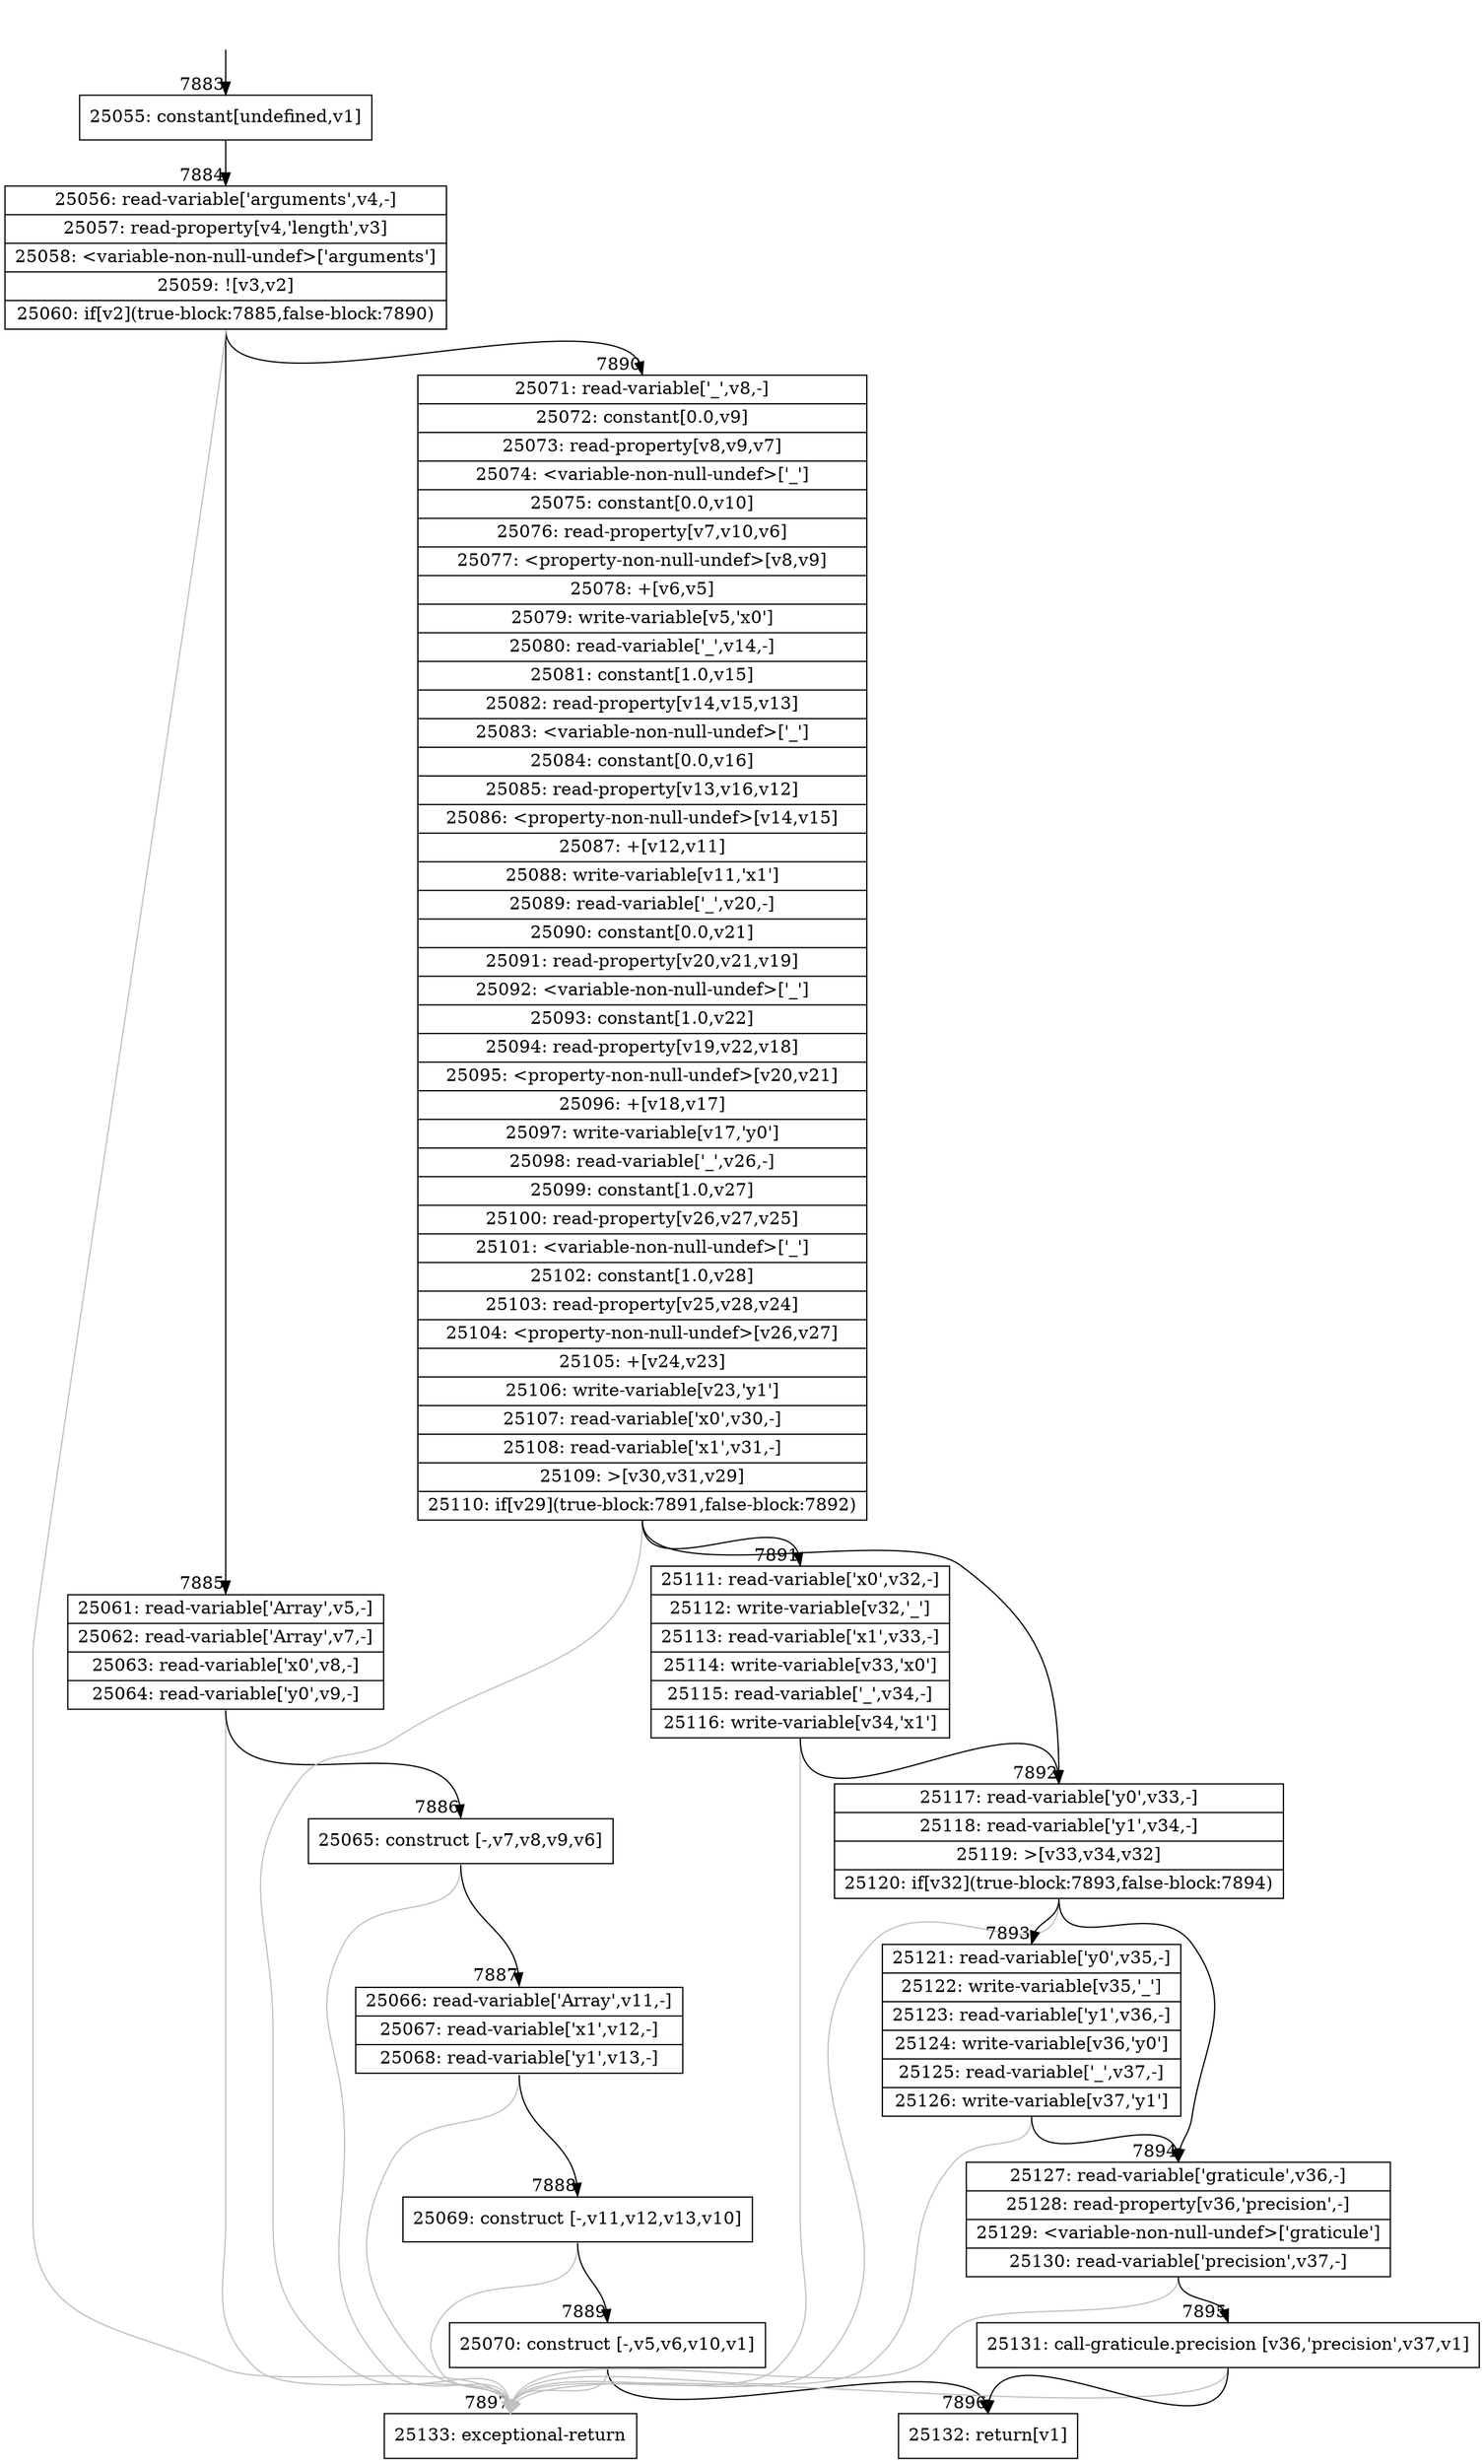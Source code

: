 digraph {
rankdir="TD"
BB_entry742[shape=none,label=""];
BB_entry742 -> BB7883 [tailport=s, headport=n, headlabel="    7883"]
BB7883 [shape=record label="{25055: constant[undefined,v1]}" ] 
BB7883 -> BB7884 [tailport=s, headport=n, headlabel="      7884"]
BB7884 [shape=record label="{25056: read-variable['arguments',v4,-]|25057: read-property[v4,'length',v3]|25058: \<variable-non-null-undef\>['arguments']|25059: ![v3,v2]|25060: if[v2](true-block:7885,false-block:7890)}" ] 
BB7884 -> BB7885 [tailport=s, headport=n, headlabel="      7885"]
BB7884 -> BB7890 [tailport=s, headport=n, headlabel="      7890"]
BB7884 -> BB7897 [tailport=s, headport=n, color=gray, headlabel="      7897"]
BB7885 [shape=record label="{25061: read-variable['Array',v5,-]|25062: read-variable['Array',v7,-]|25063: read-variable['x0',v8,-]|25064: read-variable['y0',v9,-]}" ] 
BB7885 -> BB7886 [tailport=s, headport=n, headlabel="      7886"]
BB7885 -> BB7897 [tailport=s, headport=n, color=gray]
BB7886 [shape=record label="{25065: construct [-,v7,v8,v9,v6]}" ] 
BB7886 -> BB7887 [tailport=s, headport=n, headlabel="      7887"]
BB7886 -> BB7897 [tailport=s, headport=n, color=gray]
BB7887 [shape=record label="{25066: read-variable['Array',v11,-]|25067: read-variable['x1',v12,-]|25068: read-variable['y1',v13,-]}" ] 
BB7887 -> BB7888 [tailport=s, headport=n, headlabel="      7888"]
BB7887 -> BB7897 [tailport=s, headport=n, color=gray]
BB7888 [shape=record label="{25069: construct [-,v11,v12,v13,v10]}" ] 
BB7888 -> BB7889 [tailport=s, headport=n, headlabel="      7889"]
BB7888 -> BB7897 [tailport=s, headport=n, color=gray]
BB7889 [shape=record label="{25070: construct [-,v5,v6,v10,v1]}" ] 
BB7889 -> BB7896 [tailport=s, headport=n, headlabel="      7896"]
BB7889 -> BB7897 [tailport=s, headport=n, color=gray]
BB7890 [shape=record label="{25071: read-variable['_',v8,-]|25072: constant[0.0,v9]|25073: read-property[v8,v9,v7]|25074: \<variable-non-null-undef\>['_']|25075: constant[0.0,v10]|25076: read-property[v7,v10,v6]|25077: \<property-non-null-undef\>[v8,v9]|25078: +[v6,v5]|25079: write-variable[v5,'x0']|25080: read-variable['_',v14,-]|25081: constant[1.0,v15]|25082: read-property[v14,v15,v13]|25083: \<variable-non-null-undef\>['_']|25084: constant[0.0,v16]|25085: read-property[v13,v16,v12]|25086: \<property-non-null-undef\>[v14,v15]|25087: +[v12,v11]|25088: write-variable[v11,'x1']|25089: read-variable['_',v20,-]|25090: constant[0.0,v21]|25091: read-property[v20,v21,v19]|25092: \<variable-non-null-undef\>['_']|25093: constant[1.0,v22]|25094: read-property[v19,v22,v18]|25095: \<property-non-null-undef\>[v20,v21]|25096: +[v18,v17]|25097: write-variable[v17,'y0']|25098: read-variable['_',v26,-]|25099: constant[1.0,v27]|25100: read-property[v26,v27,v25]|25101: \<variable-non-null-undef\>['_']|25102: constant[1.0,v28]|25103: read-property[v25,v28,v24]|25104: \<property-non-null-undef\>[v26,v27]|25105: +[v24,v23]|25106: write-variable[v23,'y1']|25107: read-variable['x0',v30,-]|25108: read-variable['x1',v31,-]|25109: \>[v30,v31,v29]|25110: if[v29](true-block:7891,false-block:7892)}" ] 
BB7890 -> BB7891 [tailport=s, headport=n, headlabel="      7891"]
BB7890 -> BB7892 [tailport=s, headport=n, headlabel="      7892"]
BB7890 -> BB7897 [tailport=s, headport=n, color=gray]
BB7891 [shape=record label="{25111: read-variable['x0',v32,-]|25112: write-variable[v32,'_']|25113: read-variable['x1',v33,-]|25114: write-variable[v33,'x0']|25115: read-variable['_',v34,-]|25116: write-variable[v34,'x1']}" ] 
BB7891 -> BB7892 [tailport=s, headport=n]
BB7891 -> BB7897 [tailport=s, headport=n, color=gray]
BB7892 [shape=record label="{25117: read-variable['y0',v33,-]|25118: read-variable['y1',v34,-]|25119: \>[v33,v34,v32]|25120: if[v32](true-block:7893,false-block:7894)}" ] 
BB7892 -> BB7893 [tailport=s, headport=n, headlabel="      7893"]
BB7892 -> BB7894 [tailport=s, headport=n, headlabel="      7894"]
BB7892 -> BB7897 [tailport=s, headport=n, color=gray]
BB7893 [shape=record label="{25121: read-variable['y0',v35,-]|25122: write-variable[v35,'_']|25123: read-variable['y1',v36,-]|25124: write-variable[v36,'y0']|25125: read-variable['_',v37,-]|25126: write-variable[v37,'y1']}" ] 
BB7893 -> BB7894 [tailport=s, headport=n]
BB7893 -> BB7897 [tailport=s, headport=n, color=gray]
BB7894 [shape=record label="{25127: read-variable['graticule',v36,-]|25128: read-property[v36,'precision',-]|25129: \<variable-non-null-undef\>['graticule']|25130: read-variable['precision',v37,-]}" ] 
BB7894 -> BB7895 [tailport=s, headport=n, headlabel="      7895"]
BB7894 -> BB7897 [tailport=s, headport=n, color=gray]
BB7895 [shape=record label="{25131: call-graticule.precision [v36,'precision',v37,v1]}" ] 
BB7895 -> BB7896 [tailport=s, headport=n]
BB7895 -> BB7897 [tailport=s, headport=n, color=gray]
BB7896 [shape=record label="{25132: return[v1]}" ] 
BB7897 [shape=record label="{25133: exceptional-return}" ] 
//#$~ 4537
}
